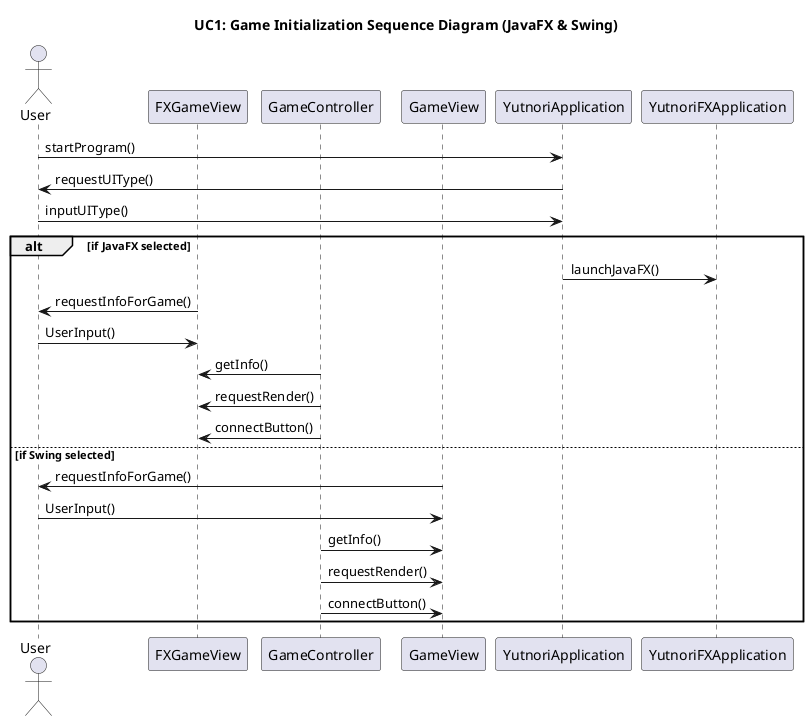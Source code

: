 @startuml
title UC1: Game Initialization Sequence Diagram (JavaFX & Swing)

actor User
participant FXGameView as FXGameView
participant GameController as GameController
participant GameView as GameView
participant YutnoriApplication as YutnoriApplication
participant YutnoriFXApplication as YutnoriFXApplication

User -> YutnoriApplication : startProgram()
YutnoriApplication -> User : requestUIType()
User -> YutnoriApplication : inputUIType()

alt if JavaFX selected
  YutnoriApplication -> YutnoriFXApplication : launchJavaFX()

  FXGameView -> User : requestInfoForGame()
  User ->  FXGameView : UserInput()
  GameController -> FXGameView : getInfo()
  GameController -> FXGameView : requestRender()
  GameController -> FXGameView : connectButton()


else if Swing selected
  GameView -> User : requestInfoForGame()
  User -> GameView : UserInput()
  GameController -> GameView : getInfo()
  GameController -> GameView : requestRender()
  GameController -> GameView : connectButton()
end alt

@enduml
